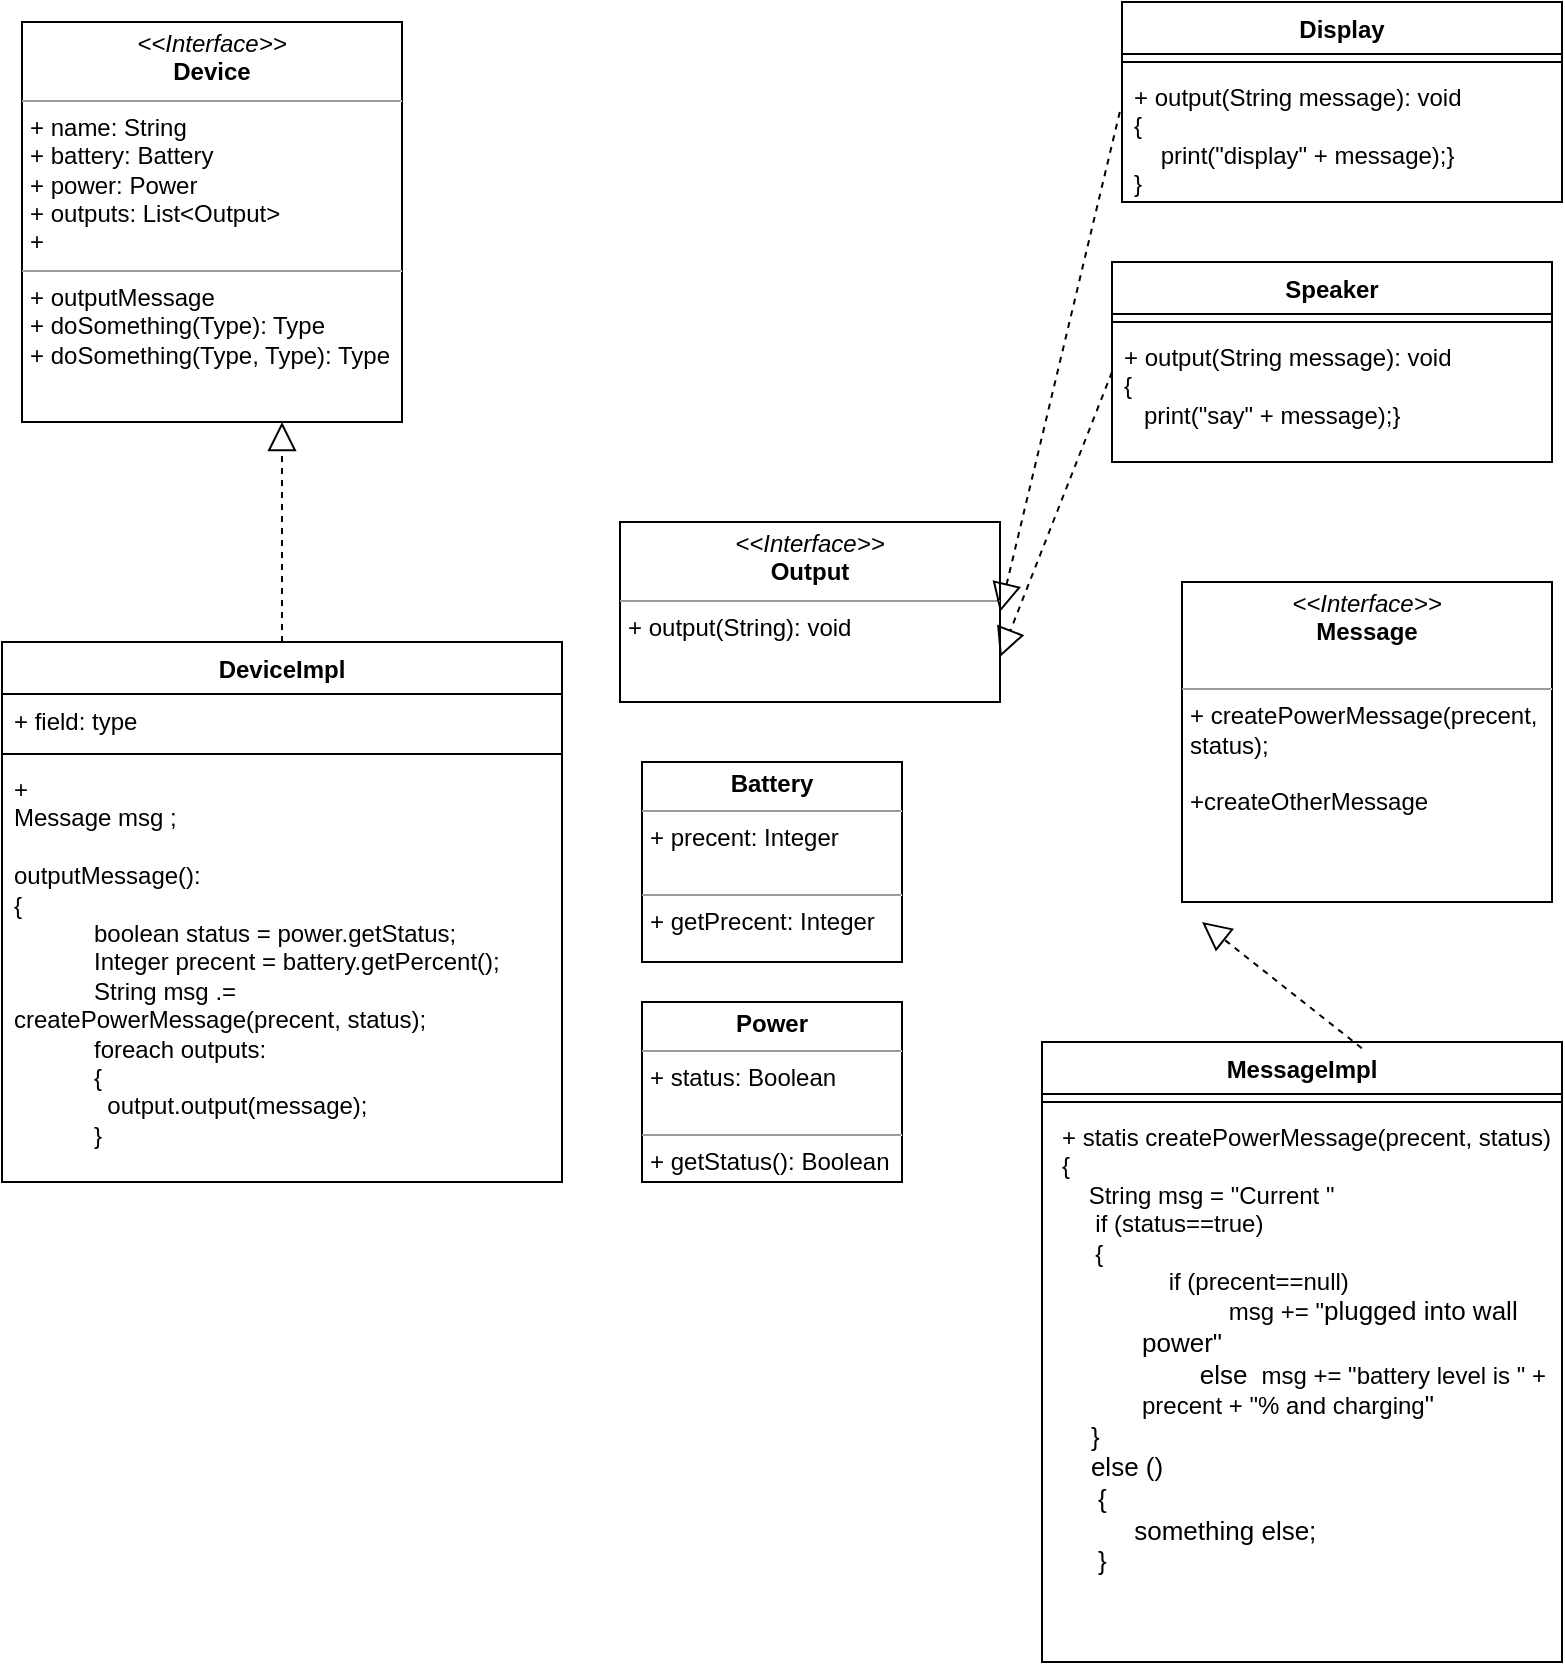<mxfile version="21.7.2" type="github">
  <diagram id="C5RBs43oDa-KdzZeNtuy" name="Page-1">
    <mxGraphModel dx="1434" dy="782" grid="1" gridSize="10" guides="1" tooltips="1" connect="1" arrows="1" fold="1" page="1" pageScale="1" pageWidth="827" pageHeight="1169" math="0" shadow="0">
      <root>
        <mxCell id="WIyWlLk6GJQsqaUBKTNV-0" />
        <mxCell id="WIyWlLk6GJQsqaUBKTNV-1" parent="WIyWlLk6GJQsqaUBKTNV-0" />
        <mxCell id="d-2n3dWVt-4a5A3TCcYL-0" value="&lt;p style=&quot;margin:0px;margin-top:4px;text-align:center;&quot;&gt;&lt;i&gt;&amp;lt;&amp;lt;Interface&amp;gt;&amp;gt;&lt;/i&gt;&lt;br&gt;&lt;b&gt;Device&lt;/b&gt;&lt;/p&gt;&lt;hr size=&quot;1&quot;&gt;&lt;p style=&quot;margin:0px;margin-left:4px;&quot;&gt;+ name: String&lt;/p&gt;&lt;p style=&quot;margin:0px;margin-left:4px;&quot;&gt;+ battery: Battery&lt;/p&gt;&lt;p style=&quot;margin:0px;margin-left:4px;&quot;&gt;+ power: Power&lt;br&gt;+ outputs: List&amp;lt;Output&amp;gt;&lt;/p&gt;&lt;p style=&quot;margin:0px;margin-left:4px;&quot;&gt;+&amp;nbsp;&lt;/p&gt;&lt;hr size=&quot;1&quot;&gt;&lt;p style=&quot;margin:0px;margin-left:4px;&quot;&gt;+ outputMessage&lt;/p&gt;&lt;p style=&quot;margin:0px;margin-left:4px;&quot;&gt;+ doSomething(Type): Type&lt;br&gt;+ doSomething(Type, Type): Type&lt;/p&gt;" style="verticalAlign=top;align=left;overflow=fill;fontSize=12;fontFamily=Helvetica;html=1;whiteSpace=wrap;" vertex="1" parent="WIyWlLk6GJQsqaUBKTNV-1">
          <mxGeometry x="20" y="40" width="190" height="200" as="geometry" />
        </mxCell>
        <mxCell id="d-2n3dWVt-4a5A3TCcYL-1" value="&lt;p style=&quot;margin:0px;margin-top:4px;text-align:center;&quot;&gt;&lt;i&gt;&amp;lt;&amp;lt;Interface&amp;gt;&amp;gt;&lt;/i&gt;&lt;br&gt;&lt;b&gt;Output&lt;/b&gt;&lt;/p&gt;&lt;hr size=&quot;1&quot;&gt;&lt;p style=&quot;margin:0px;margin-left:4px;&quot;&gt;&lt;/p&gt;&lt;p style=&quot;margin:0px;margin-left:4px;&quot;&gt;+ output(String): void&lt;br&gt;&lt;br&gt;&lt;/p&gt;" style="verticalAlign=top;align=left;overflow=fill;fontSize=12;fontFamily=Helvetica;html=1;whiteSpace=wrap;" vertex="1" parent="WIyWlLk6GJQsqaUBKTNV-1">
          <mxGeometry x="319" y="290" width="190" height="90" as="geometry" />
        </mxCell>
        <mxCell id="d-2n3dWVt-4a5A3TCcYL-2" value="&lt;p style=&quot;margin:0px;margin-top:4px;text-align:center;&quot;&gt;&lt;b style=&quot;border-color: var(--border-color);&quot;&gt;Power&lt;/b&gt;&lt;br&gt;&lt;/p&gt;&lt;hr size=&quot;1&quot;&gt;&lt;p style=&quot;margin:0px;margin-left:4px;&quot;&gt;+ status: Boolean&lt;br&gt;&lt;br&gt;&lt;/p&gt;&lt;hr size=&quot;1&quot;&gt;&lt;p style=&quot;margin:0px;margin-left:4px;&quot;&gt;+ getStatus(): Boolean&lt;br&gt;&lt;br&gt;&lt;/p&gt;" style="verticalAlign=top;align=left;overflow=fill;fontSize=12;fontFamily=Helvetica;html=1;whiteSpace=wrap;" vertex="1" parent="WIyWlLk6GJQsqaUBKTNV-1">
          <mxGeometry x="330" y="530" width="130" height="90" as="geometry" />
        </mxCell>
        <mxCell id="d-2n3dWVt-4a5A3TCcYL-3" value="&lt;p style=&quot;margin:0px;margin-top:4px;text-align:center;&quot;&gt;&lt;b&gt;Battery&lt;/b&gt;&lt;/p&gt;&lt;hr size=&quot;1&quot;&gt;&lt;p style=&quot;margin:0px;margin-left:4px;&quot;&gt;+ precent: Integer&lt;br&gt;&lt;br&gt;&lt;/p&gt;&lt;hr size=&quot;1&quot;&gt;&lt;p style=&quot;margin:0px;margin-left:4px;&quot;&gt;+ getPrecent: Integer&lt;br&gt;&lt;br&gt;&lt;/p&gt;" style="verticalAlign=top;align=left;overflow=fill;fontSize=12;fontFamily=Helvetica;html=1;whiteSpace=wrap;" vertex="1" parent="WIyWlLk6GJQsqaUBKTNV-1">
          <mxGeometry x="330" y="410" width="130" height="100" as="geometry" />
        </mxCell>
        <mxCell id="d-2n3dWVt-4a5A3TCcYL-4" value="&lt;p style=&quot;margin:0px;margin-top:4px;text-align:center;&quot;&gt;&lt;i&gt;&amp;lt;&amp;lt;Interface&amp;gt;&amp;gt;&lt;/i&gt;&lt;br&gt;&lt;b&gt;Message&lt;/b&gt;&lt;/p&gt;&lt;p style=&quot;margin:0px;margin-left:4px;&quot;&gt;&lt;br&gt;&lt;/p&gt;&lt;hr size=&quot;1&quot;&gt;&lt;p style=&quot;margin:0px;margin-left:4px;&quot;&gt;+ createPowerMessage(precent, status);&lt;/p&gt;&lt;p style=&quot;margin:0px;margin-left:4px;&quot;&gt;&lt;br&gt;&lt;/p&gt;&lt;p style=&quot;margin:0px;margin-left:4px;&quot;&gt;+createOtherMessage&lt;br&gt;&lt;br&gt;&lt;/p&gt;" style="verticalAlign=top;align=left;overflow=fill;fontSize=12;fontFamily=Helvetica;html=1;whiteSpace=wrap;" vertex="1" parent="WIyWlLk6GJQsqaUBKTNV-1">
          <mxGeometry x="600" y="320" width="185" height="160" as="geometry" />
        </mxCell>
        <mxCell id="d-2n3dWVt-4a5A3TCcYL-6" value="DeviceImpl" style="swimlane;fontStyle=1;align=center;verticalAlign=top;childLayout=stackLayout;horizontal=1;startSize=26;horizontalStack=0;resizeParent=1;resizeParentMax=0;resizeLast=0;collapsible=1;marginBottom=0;whiteSpace=wrap;html=1;" vertex="1" parent="WIyWlLk6GJQsqaUBKTNV-1">
          <mxGeometry x="10" y="350" width="280" height="270" as="geometry" />
        </mxCell>
        <mxCell id="d-2n3dWVt-4a5A3TCcYL-7" value="+ field: type" style="text;strokeColor=none;fillColor=none;align=left;verticalAlign=top;spacingLeft=4;spacingRight=4;overflow=hidden;rotatable=0;points=[[0,0.5],[1,0.5]];portConstraint=eastwest;whiteSpace=wrap;html=1;" vertex="1" parent="d-2n3dWVt-4a5A3TCcYL-6">
          <mxGeometry y="26" width="280" height="26" as="geometry" />
        </mxCell>
        <mxCell id="d-2n3dWVt-4a5A3TCcYL-8" value="" style="line;strokeWidth=1;fillColor=none;align=left;verticalAlign=middle;spacingTop=-1;spacingLeft=3;spacingRight=3;rotatable=0;labelPosition=right;points=[];portConstraint=eastwest;strokeColor=inherit;" vertex="1" parent="d-2n3dWVt-4a5A3TCcYL-6">
          <mxGeometry y="52" width="280" height="8" as="geometry" />
        </mxCell>
        <mxCell id="d-2n3dWVt-4a5A3TCcYL-9" value="+ &lt;br&gt;Message msg ;&lt;br&gt;&lt;br&gt;outputMessage():&amp;nbsp;&lt;br&gt;{&lt;br&gt;&lt;blockquote style=&quot;margin: 0 0 0 40px; border: none; padding: 0px;&quot;&gt;boolean status = power.getStatus;&lt;/blockquote&gt;&lt;blockquote style=&quot;margin: 0 0 0 40px; border: none; padding: 0px;&quot;&gt;Integer precent = battery.getPercent();&lt;/blockquote&gt;&lt;blockquote style=&quot;margin: 0 0 0 40px; border: none; padding: 0px;&quot;&gt;&lt;/blockquote&gt;&lt;span style=&quot;white-space: pre;&quot;&gt;&#x9;&lt;/span&gt;&amp;nbsp; &amp;nbsp; String msg&amp;nbsp;.= createPowerMessage(precent, status);&lt;blockquote style=&quot;margin: 0 0 0 40px; border: none; padding: 0px;&quot;&gt;foreach outputs:&lt;/blockquote&gt;&lt;blockquote style=&quot;margin: 0 0 0 40px; border: none; padding: 0px;&quot;&gt;{&lt;/blockquote&gt;&lt;blockquote style=&quot;margin: 0 0 0 40px; border: none; padding: 0px;&quot;&gt;&amp;nbsp; output.output(message);&lt;/blockquote&gt;&lt;blockquote style=&quot;margin: 0 0 0 40px; border: none; padding: 0px;&quot;&gt;}&lt;/blockquote&gt;" style="text;strokeColor=none;fillColor=none;align=left;verticalAlign=top;spacingLeft=4;spacingRight=4;overflow=hidden;rotatable=0;points=[[0,0.5],[1,0.5]];portConstraint=eastwest;whiteSpace=wrap;html=1;" vertex="1" parent="d-2n3dWVt-4a5A3TCcYL-6">
          <mxGeometry y="60" width="280" height="210" as="geometry" />
        </mxCell>
        <mxCell id="d-2n3dWVt-4a5A3TCcYL-10" value="" style="endArrow=block;dashed=1;endFill=0;endSize=12;html=1;rounded=0;" edge="1" parent="WIyWlLk6GJQsqaUBKTNV-1" source="d-2n3dWVt-4a5A3TCcYL-6">
          <mxGeometry width="160" relative="1" as="geometry">
            <mxPoint x="140" y="250" as="sourcePoint" />
            <mxPoint x="150" y="240" as="targetPoint" />
          </mxGeometry>
        </mxCell>
        <mxCell id="d-2n3dWVt-4a5A3TCcYL-12" value="Display" style="swimlane;fontStyle=1;align=center;verticalAlign=top;childLayout=stackLayout;horizontal=1;startSize=26;horizontalStack=0;resizeParent=1;resizeParentMax=0;resizeLast=0;collapsible=1;marginBottom=0;whiteSpace=wrap;html=1;" vertex="1" parent="WIyWlLk6GJQsqaUBKTNV-1">
          <mxGeometry x="570" y="30" width="220" height="100" as="geometry" />
        </mxCell>
        <mxCell id="d-2n3dWVt-4a5A3TCcYL-14" value="" style="line;strokeWidth=1;fillColor=none;align=left;verticalAlign=middle;spacingTop=-1;spacingLeft=3;spacingRight=3;rotatable=0;labelPosition=right;points=[];portConstraint=eastwest;strokeColor=inherit;" vertex="1" parent="d-2n3dWVt-4a5A3TCcYL-12">
          <mxGeometry y="26" width="220" height="8" as="geometry" />
        </mxCell>
        <mxCell id="d-2n3dWVt-4a5A3TCcYL-15" value="+ output(String message): void&lt;br&gt;{&lt;br&gt;&amp;nbsp;&amp;nbsp; &amp;nbsp;print(&quot;display&quot; + message);}&lt;br style=&quot;border-color: var(--border-color);&quot;&gt;}" style="text;strokeColor=none;fillColor=none;align=left;verticalAlign=top;spacingLeft=4;spacingRight=4;overflow=hidden;rotatable=0;points=[[0,0.5],[1,0.5]];portConstraint=eastwest;whiteSpace=wrap;html=1;" vertex="1" parent="d-2n3dWVt-4a5A3TCcYL-12">
          <mxGeometry y="34" width="220" height="66" as="geometry" />
        </mxCell>
        <mxCell id="d-2n3dWVt-4a5A3TCcYL-16" value="Speaker" style="swimlane;fontStyle=1;align=center;verticalAlign=top;childLayout=stackLayout;horizontal=1;startSize=26;horizontalStack=0;resizeParent=1;resizeParentMax=0;resizeLast=0;collapsible=1;marginBottom=0;whiteSpace=wrap;html=1;" vertex="1" parent="WIyWlLk6GJQsqaUBKTNV-1">
          <mxGeometry x="565" y="160" width="220" height="100" as="geometry" />
        </mxCell>
        <mxCell id="d-2n3dWVt-4a5A3TCcYL-17" value="" style="line;strokeWidth=1;fillColor=none;align=left;verticalAlign=middle;spacingTop=-1;spacingLeft=3;spacingRight=3;rotatable=0;labelPosition=right;points=[];portConstraint=eastwest;strokeColor=inherit;" vertex="1" parent="d-2n3dWVt-4a5A3TCcYL-16">
          <mxGeometry y="26" width="220" height="8" as="geometry" />
        </mxCell>
        <mxCell id="d-2n3dWVt-4a5A3TCcYL-18" value="+ output(String message): void&lt;br&gt;{&lt;br&gt;&amp;nbsp; &amp;nbsp;print(&quot;say&quot; + message);}" style="text;strokeColor=none;fillColor=none;align=left;verticalAlign=top;spacingLeft=4;spacingRight=4;overflow=hidden;rotatable=0;points=[[0,0.5],[1,0.5]];portConstraint=eastwest;whiteSpace=wrap;html=1;" vertex="1" parent="d-2n3dWVt-4a5A3TCcYL-16">
          <mxGeometry y="34" width="220" height="66" as="geometry" />
        </mxCell>
        <mxCell id="d-2n3dWVt-4a5A3TCcYL-24" value="" style="endArrow=block;dashed=1;endFill=0;endSize=12;html=1;rounded=0;entryX=1;entryY=0.75;entryDx=0;entryDy=0;exitX=0;exitY=0.318;exitDx=0;exitDy=0;exitPerimeter=0;" edge="1" parent="WIyWlLk6GJQsqaUBKTNV-1" source="d-2n3dWVt-4a5A3TCcYL-18" target="d-2n3dWVt-4a5A3TCcYL-1">
          <mxGeometry width="160" relative="1" as="geometry">
            <mxPoint x="510" y="360" as="sourcePoint" />
            <mxPoint x="670" y="360" as="targetPoint" />
          </mxGeometry>
        </mxCell>
        <mxCell id="d-2n3dWVt-4a5A3TCcYL-25" value="" style="endArrow=block;dashed=1;endFill=0;endSize=12;html=1;rounded=0;entryX=1;entryY=0.5;entryDx=0;entryDy=0;exitX=-0.005;exitY=0.318;exitDx=0;exitDy=0;exitPerimeter=0;" edge="1" parent="WIyWlLk6GJQsqaUBKTNV-1" source="d-2n3dWVt-4a5A3TCcYL-15" target="d-2n3dWVt-4a5A3TCcYL-1">
          <mxGeometry width="160" relative="1" as="geometry">
            <mxPoint x="670" y="320" as="sourcePoint" />
            <mxPoint x="664" y="240" as="targetPoint" />
          </mxGeometry>
        </mxCell>
        <mxCell id="d-2n3dWVt-4a5A3TCcYL-29" value="MessageImpl" style="swimlane;fontStyle=1;align=center;verticalAlign=top;childLayout=stackLayout;horizontal=1;startSize=26;horizontalStack=0;resizeParent=1;resizeParentMax=0;resizeLast=0;collapsible=1;marginBottom=0;whiteSpace=wrap;html=1;" vertex="1" parent="WIyWlLk6GJQsqaUBKTNV-1">
          <mxGeometry x="530" y="550" width="260" height="310" as="geometry" />
        </mxCell>
        <mxCell id="d-2n3dWVt-4a5A3TCcYL-30" value="" style="line;strokeWidth=1;fillColor=none;align=left;verticalAlign=middle;spacingTop=-1;spacingLeft=3;spacingRight=3;rotatable=0;labelPosition=right;points=[];portConstraint=eastwest;strokeColor=inherit;" vertex="1" parent="d-2n3dWVt-4a5A3TCcYL-29">
          <mxGeometry y="26" width="260" height="8" as="geometry" />
        </mxCell>
        <mxCell id="d-2n3dWVt-4a5A3TCcYL-31" value="&lt;p style=&quot;border-color: var(--border-color); margin: 0px 0px 0px 4px;&quot;&gt;+ statis createPowerMessage(precent, status)&lt;/p&gt;&lt;p style=&quot;border-color: var(--border-color); margin: 0px 0px 0px 4px;&quot;&gt;{&lt;/p&gt;&lt;p style=&quot;border-color: var(--border-color); margin: 0px 0px 0px 4px;&quot;&gt;&lt;span style=&quot;&quot;&gt;&lt;span style=&quot;&quot;&gt; &amp;nbsp;&amp;nbsp;&amp;nbsp;&amp;nbsp;&lt;/span&gt;&lt;/span&gt;String msg = &quot;Current &quot;&lt;br&gt;&amp;nbsp; &amp;nbsp; &amp;nbsp;if (status==true)&lt;/p&gt;&lt;p style=&quot;border-color: var(--border-color); margin: 0px 0px 0px 4px;&quot;&gt;&amp;nbsp; &amp;nbsp; &amp;nbsp;{&lt;/p&gt;&lt;blockquote style=&quot;margin: 0 0 0 40px; border: none; padding: 0px;&quot;&gt;&lt;p style=&quot;border-color: var(--border-color); margin: 0px 0px 0px 4px;&quot;&gt;&lt;span style=&quot;&quot;&gt;&lt;span style=&quot;&quot;&gt;&amp;nbsp;&amp;nbsp;&amp;nbsp;&amp;nbsp;&lt;/span&gt;&lt;/span&gt;if (precent==null)&lt;/p&gt;&lt;p style=&quot;border-color: var(--border-color); margin: 0px 0px 0px 4px;&quot;&gt;&amp;nbsp; &amp;nbsp; &amp;nbsp;&lt;span style=&quot;&quot;&gt;&lt;span style=&quot;&quot;&gt;&amp;nbsp;&amp;nbsp;&amp;nbsp;&amp;nbsp;&lt;/span&gt;&lt;/span&gt;&lt;span style=&quot;&quot;&gt;&lt;span style=&quot;&quot;&gt;&amp;nbsp;&amp;nbsp;&amp;nbsp;&amp;nbsp;&lt;/span&gt;&lt;/span&gt;msg += &quot;&lt;span style=&quot;color: var(--highlight-comment); font-family: inherit; font-size: 13px; font-style: inherit; font-variant-ligatures: inherit; font-variant-caps: inherit; font-weight: inherit; background-color: transparent;&quot;&gt;plugged into wall power&quot;&lt;/span&gt;&lt;/p&gt;&lt;p style=&quot;border-color: var(--border-color); margin: 0px 0px 0px 4px;&quot;&gt;&lt;span style=&quot;color: var(--highlight-comment); font-family: inherit; font-size: 13px; font-style: inherit; font-variant-ligatures: inherit; font-variant-caps: inherit; font-weight: inherit; background-color: transparent;&quot;&gt;&amp;nbsp; &amp;nbsp; &amp;nbsp; &amp;nbsp; else&amp;nbsp;&lt;/span&gt;&lt;span style=&quot;background-color: initial; border-color: var(--border-color);&quot;&gt;&lt;span style=&quot;&quot;&gt;&amp;nbsp;&lt;/span&gt;&lt;/span&gt;&lt;span style=&quot;background-color: initial;&quot;&gt;msg += &quot;&lt;/span&gt;battery level is &quot; + precent + &quot;% and charging&lt;span style=&quot;background-color: transparent; color: var(--highlight-comment); font-family: inherit; font-size: 13px; font-style: inherit; font-variant-ligatures: inherit; font-variant-caps: inherit; font-weight: inherit;&quot;&gt;&quot;&lt;/span&gt;&lt;/p&gt;&lt;/blockquote&gt;&lt;p style=&quot;border-color: var(--border-color); margin: 0px 0px 0px 4px;&quot;&gt;&lt;span style=&quot;background-color: transparent; color: var(--highlight-comment); font-family: inherit; font-size: 13px; font-style: inherit; font-variant-ligatures: inherit; font-variant-caps: inherit; font-weight: inherit;&quot;&gt;&amp;nbsp; &amp;nbsp; }&lt;/span&gt;&lt;/p&gt;&lt;p style=&quot;border-color: var(--border-color); margin: 0px 0px 0px 4px;&quot;&gt;&lt;span style=&quot;background-color: transparent; color: var(--highlight-comment); font-family: inherit; font-size: 13px; font-style: inherit; font-variant-ligatures: inherit; font-variant-caps: inherit; font-weight: inherit;&quot;&gt;&amp;nbsp; &amp;nbsp; else ()&lt;/span&gt;&lt;/p&gt;&lt;p style=&quot;border-color: var(--border-color); margin: 0px 0px 0px 4px;&quot;&gt;&lt;span style=&quot;background-color: transparent; color: var(--highlight-comment); font-family: inherit; font-size: 13px; font-style: inherit; font-variant-ligatures: inherit; font-variant-caps: inherit; font-weight: inherit;&quot;&gt;&amp;nbsp; &amp;nbsp; &amp;nbsp;{&lt;/span&gt;&lt;/p&gt;&lt;p style=&quot;border-color: var(--border-color); margin: 0px 0px 0px 4px;&quot;&gt;&lt;span style=&quot;background-color: transparent; color: var(--highlight-comment); font-family: inherit; font-size: 13px; font-style: inherit; font-variant-ligatures: inherit; font-variant-caps: inherit; font-weight: inherit;&quot;&gt;&amp;nbsp; &amp;nbsp; &amp;nbsp; &amp;nbsp; &amp;nbsp; something else;&lt;/span&gt;&lt;/p&gt;&lt;p style=&quot;border-color: var(--border-color); margin: 0px 0px 0px 4px;&quot;&gt;&lt;span style=&quot;background-color: transparent; color: var(--highlight-comment); font-family: inherit; font-size: 13px; font-style: inherit; font-variant-ligatures: inherit; font-variant-caps: inherit; font-weight: inherit;&quot;&gt;&amp;nbsp; &amp;nbsp; &amp;nbsp;}&lt;/span&gt;&lt;/p&gt;&lt;div&gt;&lt;span style=&quot;background-color: transparent; color: var(--highlight-comment); font-family: inherit; font-weight: inherit; border-color: var(--border-color); font-size: 13px; font-style: inherit; font-variant-ligatures: inherit; font-variant-caps: inherit;&quot;&gt;&lt;br&gt;&lt;/span&gt;&lt;/div&gt;&lt;p style=&quot;border-color: var(--border-color); margin: 0px 0px 0px 4px;&quot;&gt;&lt;span style=&quot;background-color: initial;&quot;&gt;&lt;br&gt;&lt;/span&gt;&lt;/p&gt;&lt;p style=&quot;border-color: var(--border-color); margin: 0px 0px 0px 4px;&quot;&gt;&lt;span style=&quot;background-color: initial;&quot;&gt;&lt;br&gt;&lt;/span&gt;&lt;/p&gt;&lt;p style=&quot;border-color: var(--border-color); margin: 0px 0px 0px 4px;&quot;&gt;&lt;span style=&quot;background-color: initial;&quot;&gt;}&lt;/span&gt;&lt;/p&gt;&lt;p style=&quot;border-color: var(--border-color); margin: 0px 0px 0px 4px;&quot;&gt;&lt;br style=&quot;border-color: var(--border-color);&quot;&gt;&lt;/p&gt;" style="text;strokeColor=none;fillColor=none;align=left;verticalAlign=top;spacingLeft=4;spacingRight=4;overflow=hidden;rotatable=0;points=[[0,0.5],[1,0.5]];portConstraint=eastwest;whiteSpace=wrap;html=1;" vertex="1" parent="d-2n3dWVt-4a5A3TCcYL-29">
          <mxGeometry y="34" width="260" height="276" as="geometry" />
        </mxCell>
        <mxCell id="d-2n3dWVt-4a5A3TCcYL-32" value="" style="endArrow=block;dashed=1;endFill=0;endSize=12;html=1;rounded=0;entryX=1;entryY=0.75;entryDx=0;entryDy=0;exitX=0.615;exitY=0.01;exitDx=0;exitDy=0;exitPerimeter=0;" edge="1" parent="WIyWlLk6GJQsqaUBKTNV-1" source="d-2n3dWVt-4a5A3TCcYL-29">
          <mxGeometry width="160" relative="1" as="geometry">
            <mxPoint x="665" y="607" as="sourcePoint" />
            <mxPoint x="610" y="490" as="targetPoint" />
          </mxGeometry>
        </mxCell>
      </root>
    </mxGraphModel>
  </diagram>
</mxfile>
